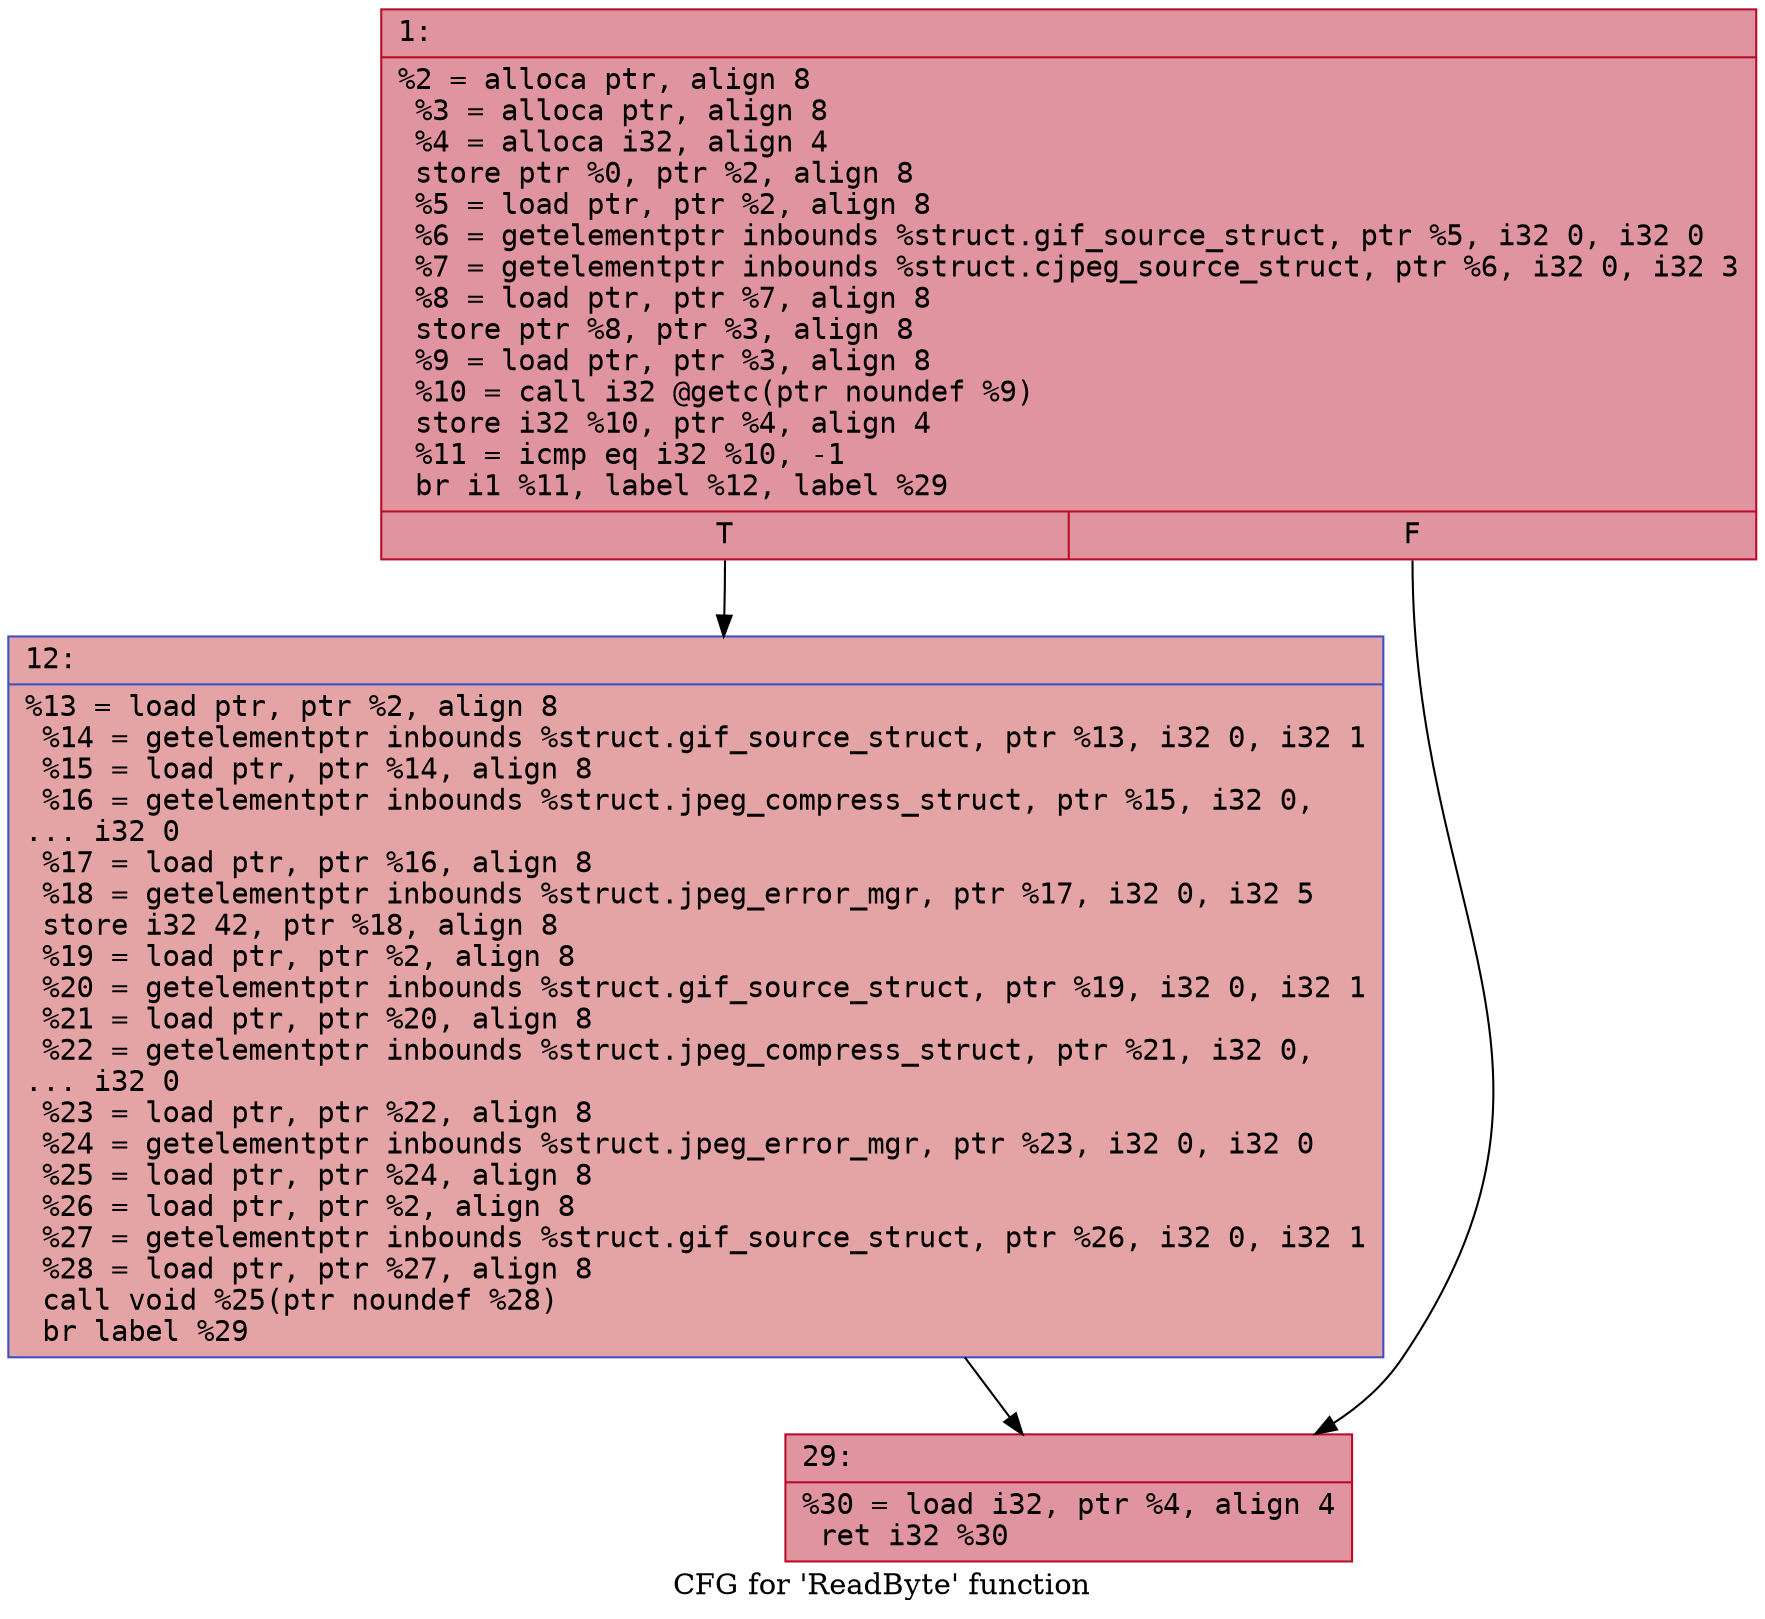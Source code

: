 digraph "CFG for 'ReadByte' function" {
	label="CFG for 'ReadByte' function";

	Node0x600000b2b1b0 [shape=record,color="#b70d28ff", style=filled, fillcolor="#b70d2870" fontname="Courier",label="{1:\l|  %2 = alloca ptr, align 8\l  %3 = alloca ptr, align 8\l  %4 = alloca i32, align 4\l  store ptr %0, ptr %2, align 8\l  %5 = load ptr, ptr %2, align 8\l  %6 = getelementptr inbounds %struct.gif_source_struct, ptr %5, i32 0, i32 0\l  %7 = getelementptr inbounds %struct.cjpeg_source_struct, ptr %6, i32 0, i32 3\l  %8 = load ptr, ptr %7, align 8\l  store ptr %8, ptr %3, align 8\l  %9 = load ptr, ptr %3, align 8\l  %10 = call i32 @getc(ptr noundef %9)\l  store i32 %10, ptr %4, align 4\l  %11 = icmp eq i32 %10, -1\l  br i1 %11, label %12, label %29\l|{<s0>T|<s1>F}}"];
	Node0x600000b2b1b0:s0 -> Node0x600000b2b200[tooltip="1 -> 12\nProbability 37.50%" ];
	Node0x600000b2b1b0:s1 -> Node0x600000b2b250[tooltip="1 -> 29\nProbability 62.50%" ];
	Node0x600000b2b200 [shape=record,color="#3d50c3ff", style=filled, fillcolor="#c32e3170" fontname="Courier",label="{12:\l|  %13 = load ptr, ptr %2, align 8\l  %14 = getelementptr inbounds %struct.gif_source_struct, ptr %13, i32 0, i32 1\l  %15 = load ptr, ptr %14, align 8\l  %16 = getelementptr inbounds %struct.jpeg_compress_struct, ptr %15, i32 0,\l... i32 0\l  %17 = load ptr, ptr %16, align 8\l  %18 = getelementptr inbounds %struct.jpeg_error_mgr, ptr %17, i32 0, i32 5\l  store i32 42, ptr %18, align 8\l  %19 = load ptr, ptr %2, align 8\l  %20 = getelementptr inbounds %struct.gif_source_struct, ptr %19, i32 0, i32 1\l  %21 = load ptr, ptr %20, align 8\l  %22 = getelementptr inbounds %struct.jpeg_compress_struct, ptr %21, i32 0,\l... i32 0\l  %23 = load ptr, ptr %22, align 8\l  %24 = getelementptr inbounds %struct.jpeg_error_mgr, ptr %23, i32 0, i32 0\l  %25 = load ptr, ptr %24, align 8\l  %26 = load ptr, ptr %2, align 8\l  %27 = getelementptr inbounds %struct.gif_source_struct, ptr %26, i32 0, i32 1\l  %28 = load ptr, ptr %27, align 8\l  call void %25(ptr noundef %28)\l  br label %29\l}"];
	Node0x600000b2b200 -> Node0x600000b2b250[tooltip="12 -> 29\nProbability 100.00%" ];
	Node0x600000b2b250 [shape=record,color="#b70d28ff", style=filled, fillcolor="#b70d2870" fontname="Courier",label="{29:\l|  %30 = load i32, ptr %4, align 4\l  ret i32 %30\l}"];
}
